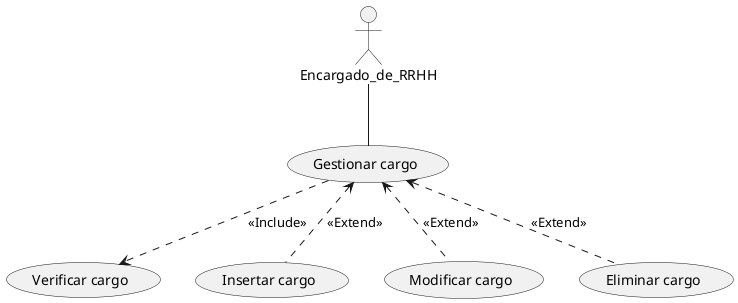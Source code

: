 @startuml 11 Gestionar Cargo
actor Encargado_de_RRHH

Encargado_de_RRHH -- (Gestionar cargo)

(Gestionar cargo)-.> (Verificar cargo): <<Include>>
(Gestionar cargo)<.- (Insertar cargo): <<Extend>>
(Gestionar cargo)<.- (Modificar cargo): <<Extend>>
(Gestionar cargo)<.- (Eliminar cargo): <<Extend>>

@enduml